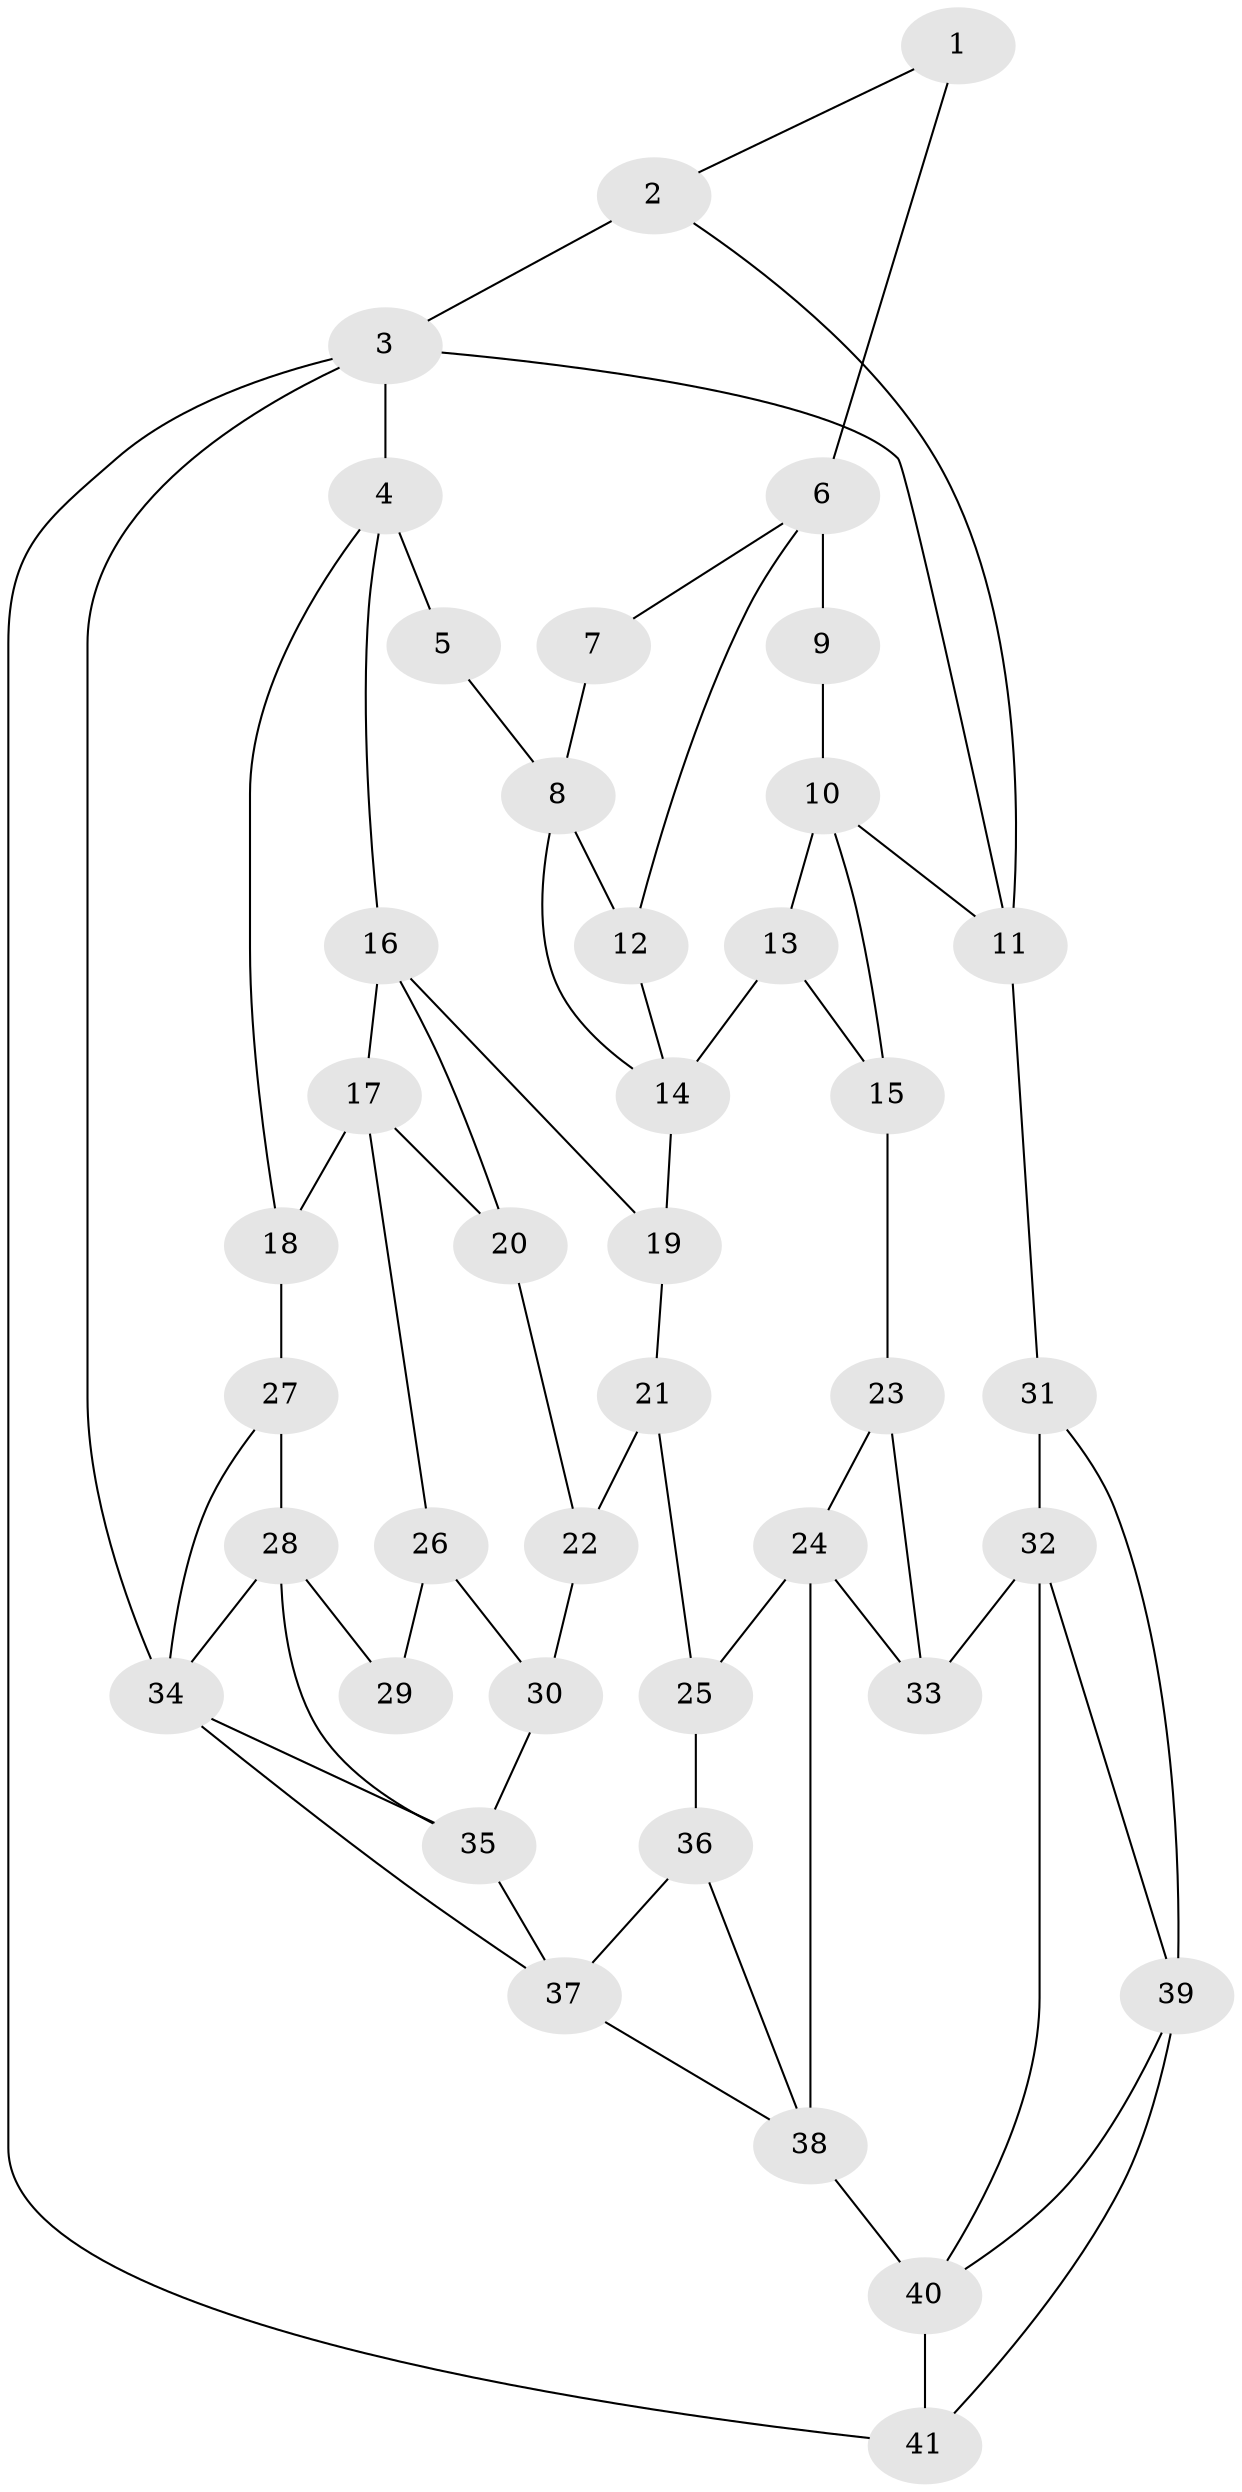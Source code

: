 // original degree distribution, {3: 0.0196078431372549, 4: 0.27450980392156865, 6: 0.2549019607843137, 5: 0.45098039215686275}
// Generated by graph-tools (version 1.1) at 2025/54/03/04/25 22:54:15]
// undirected, 41 vertices, 69 edges
graph export_dot {
  node [color=gray90,style=filled];
  1;
  2;
  3;
  4;
  5;
  6;
  7;
  8;
  9;
  10;
  11;
  12;
  13;
  14;
  15;
  16;
  17;
  18;
  19;
  20;
  21;
  22;
  23;
  24;
  25;
  26;
  27;
  28;
  29;
  30;
  31;
  32;
  33;
  34;
  35;
  36;
  37;
  38;
  39;
  40;
  41;
  1 -- 2 [weight=1.0];
  1 -- 6 [weight=2.0];
  2 -- 3 [weight=2.0];
  2 -- 11 [weight=1.0];
  3 -- 4 [weight=2.0];
  3 -- 11 [weight=1.0];
  3 -- 34 [weight=2.0];
  3 -- 41 [weight=1.0];
  4 -- 5 [weight=2.0];
  4 -- 16 [weight=1.0];
  4 -- 18 [weight=1.0];
  5 -- 8 [weight=2.0];
  6 -- 7 [weight=1.0];
  6 -- 9 [weight=2.0];
  6 -- 12 [weight=1.0];
  7 -- 8 [weight=2.0];
  8 -- 12 [weight=1.0];
  8 -- 14 [weight=1.0];
  9 -- 10 [weight=2.0];
  10 -- 11 [weight=2.0];
  10 -- 13 [weight=1.0];
  10 -- 15 [weight=1.0];
  11 -- 31 [weight=1.0];
  12 -- 14 [weight=1.0];
  13 -- 14 [weight=2.0];
  13 -- 15 [weight=1.0];
  14 -- 19 [weight=2.0];
  15 -- 23 [weight=1.0];
  16 -- 17 [weight=1.0];
  16 -- 19 [weight=1.0];
  16 -- 20 [weight=1.0];
  17 -- 18 [weight=2.0];
  17 -- 20 [weight=1.0];
  17 -- 26 [weight=2.0];
  18 -- 27 [weight=1.0];
  19 -- 21 [weight=1.0];
  20 -- 22 [weight=1.0];
  21 -- 22 [weight=3.0];
  21 -- 25 [weight=2.0];
  22 -- 30 [weight=2.0];
  23 -- 24 [weight=1.0];
  23 -- 33 [weight=1.0];
  24 -- 25 [weight=3.0];
  24 -- 33 [weight=1.0];
  24 -- 38 [weight=1.0];
  25 -- 36 [weight=1.0];
  26 -- 29 [weight=2.0];
  26 -- 30 [weight=1.0];
  27 -- 28 [weight=1.0];
  27 -- 34 [weight=1.0];
  28 -- 29 [weight=2.0];
  28 -- 34 [weight=1.0];
  28 -- 35 [weight=1.0];
  30 -- 35 [weight=1.0];
  31 -- 32 [weight=1.0];
  31 -- 39 [weight=1.0];
  32 -- 33 [weight=2.0];
  32 -- 39 [weight=1.0];
  32 -- 40 [weight=1.0];
  34 -- 35 [weight=1.0];
  34 -- 37 [weight=1.0];
  35 -- 37 [weight=1.0];
  36 -- 37 [weight=1.0];
  36 -- 38 [weight=1.0];
  37 -- 38 [weight=1.0];
  38 -- 40 [weight=2.0];
  39 -- 40 [weight=1.0];
  39 -- 41 [weight=1.0];
  40 -- 41 [weight=1.0];
}
